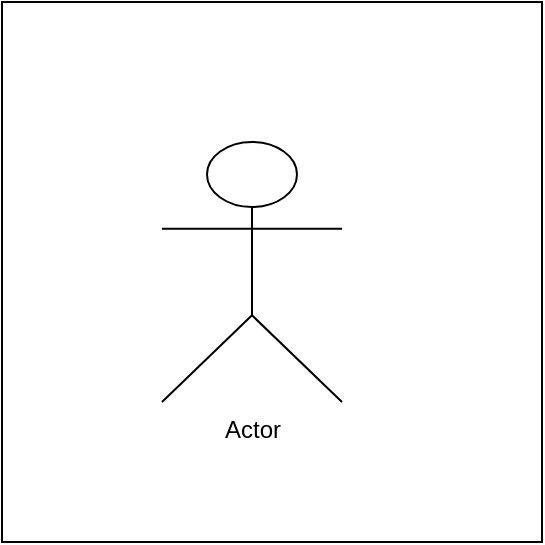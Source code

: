<mxfile version="24.4.0" type="github">
  <diagram id="jigQvoioKBPevCRSzhsG" name="Page-1">
    <mxGraphModel dx="1434" dy="780" grid="1" gridSize="10" guides="1" tooltips="1" connect="1" arrows="1" fold="1" page="1" pageScale="1" pageWidth="850" pageHeight="1100" math="0" shadow="0">
      <root>
        <mxCell id="0" />
        <mxCell id="1" parent="0" />
        <mxCell id="qso8uQZHNMLG20uXkRd_-1" value="" style="whiteSpace=wrap;html=1;aspect=fixed;" vertex="1" parent="1">
          <mxGeometry x="190" y="170" width="270" height="270" as="geometry" />
        </mxCell>
        <mxCell id="qso8uQZHNMLG20uXkRd_-2" value="Actor" style="shape=umlActor;verticalLabelPosition=bottom;verticalAlign=top;html=1;outlineConnect=0;" vertex="1" parent="1">
          <mxGeometry x="270" y="240" width="90" height="130" as="geometry" />
        </mxCell>
      </root>
    </mxGraphModel>
  </diagram>
</mxfile>
